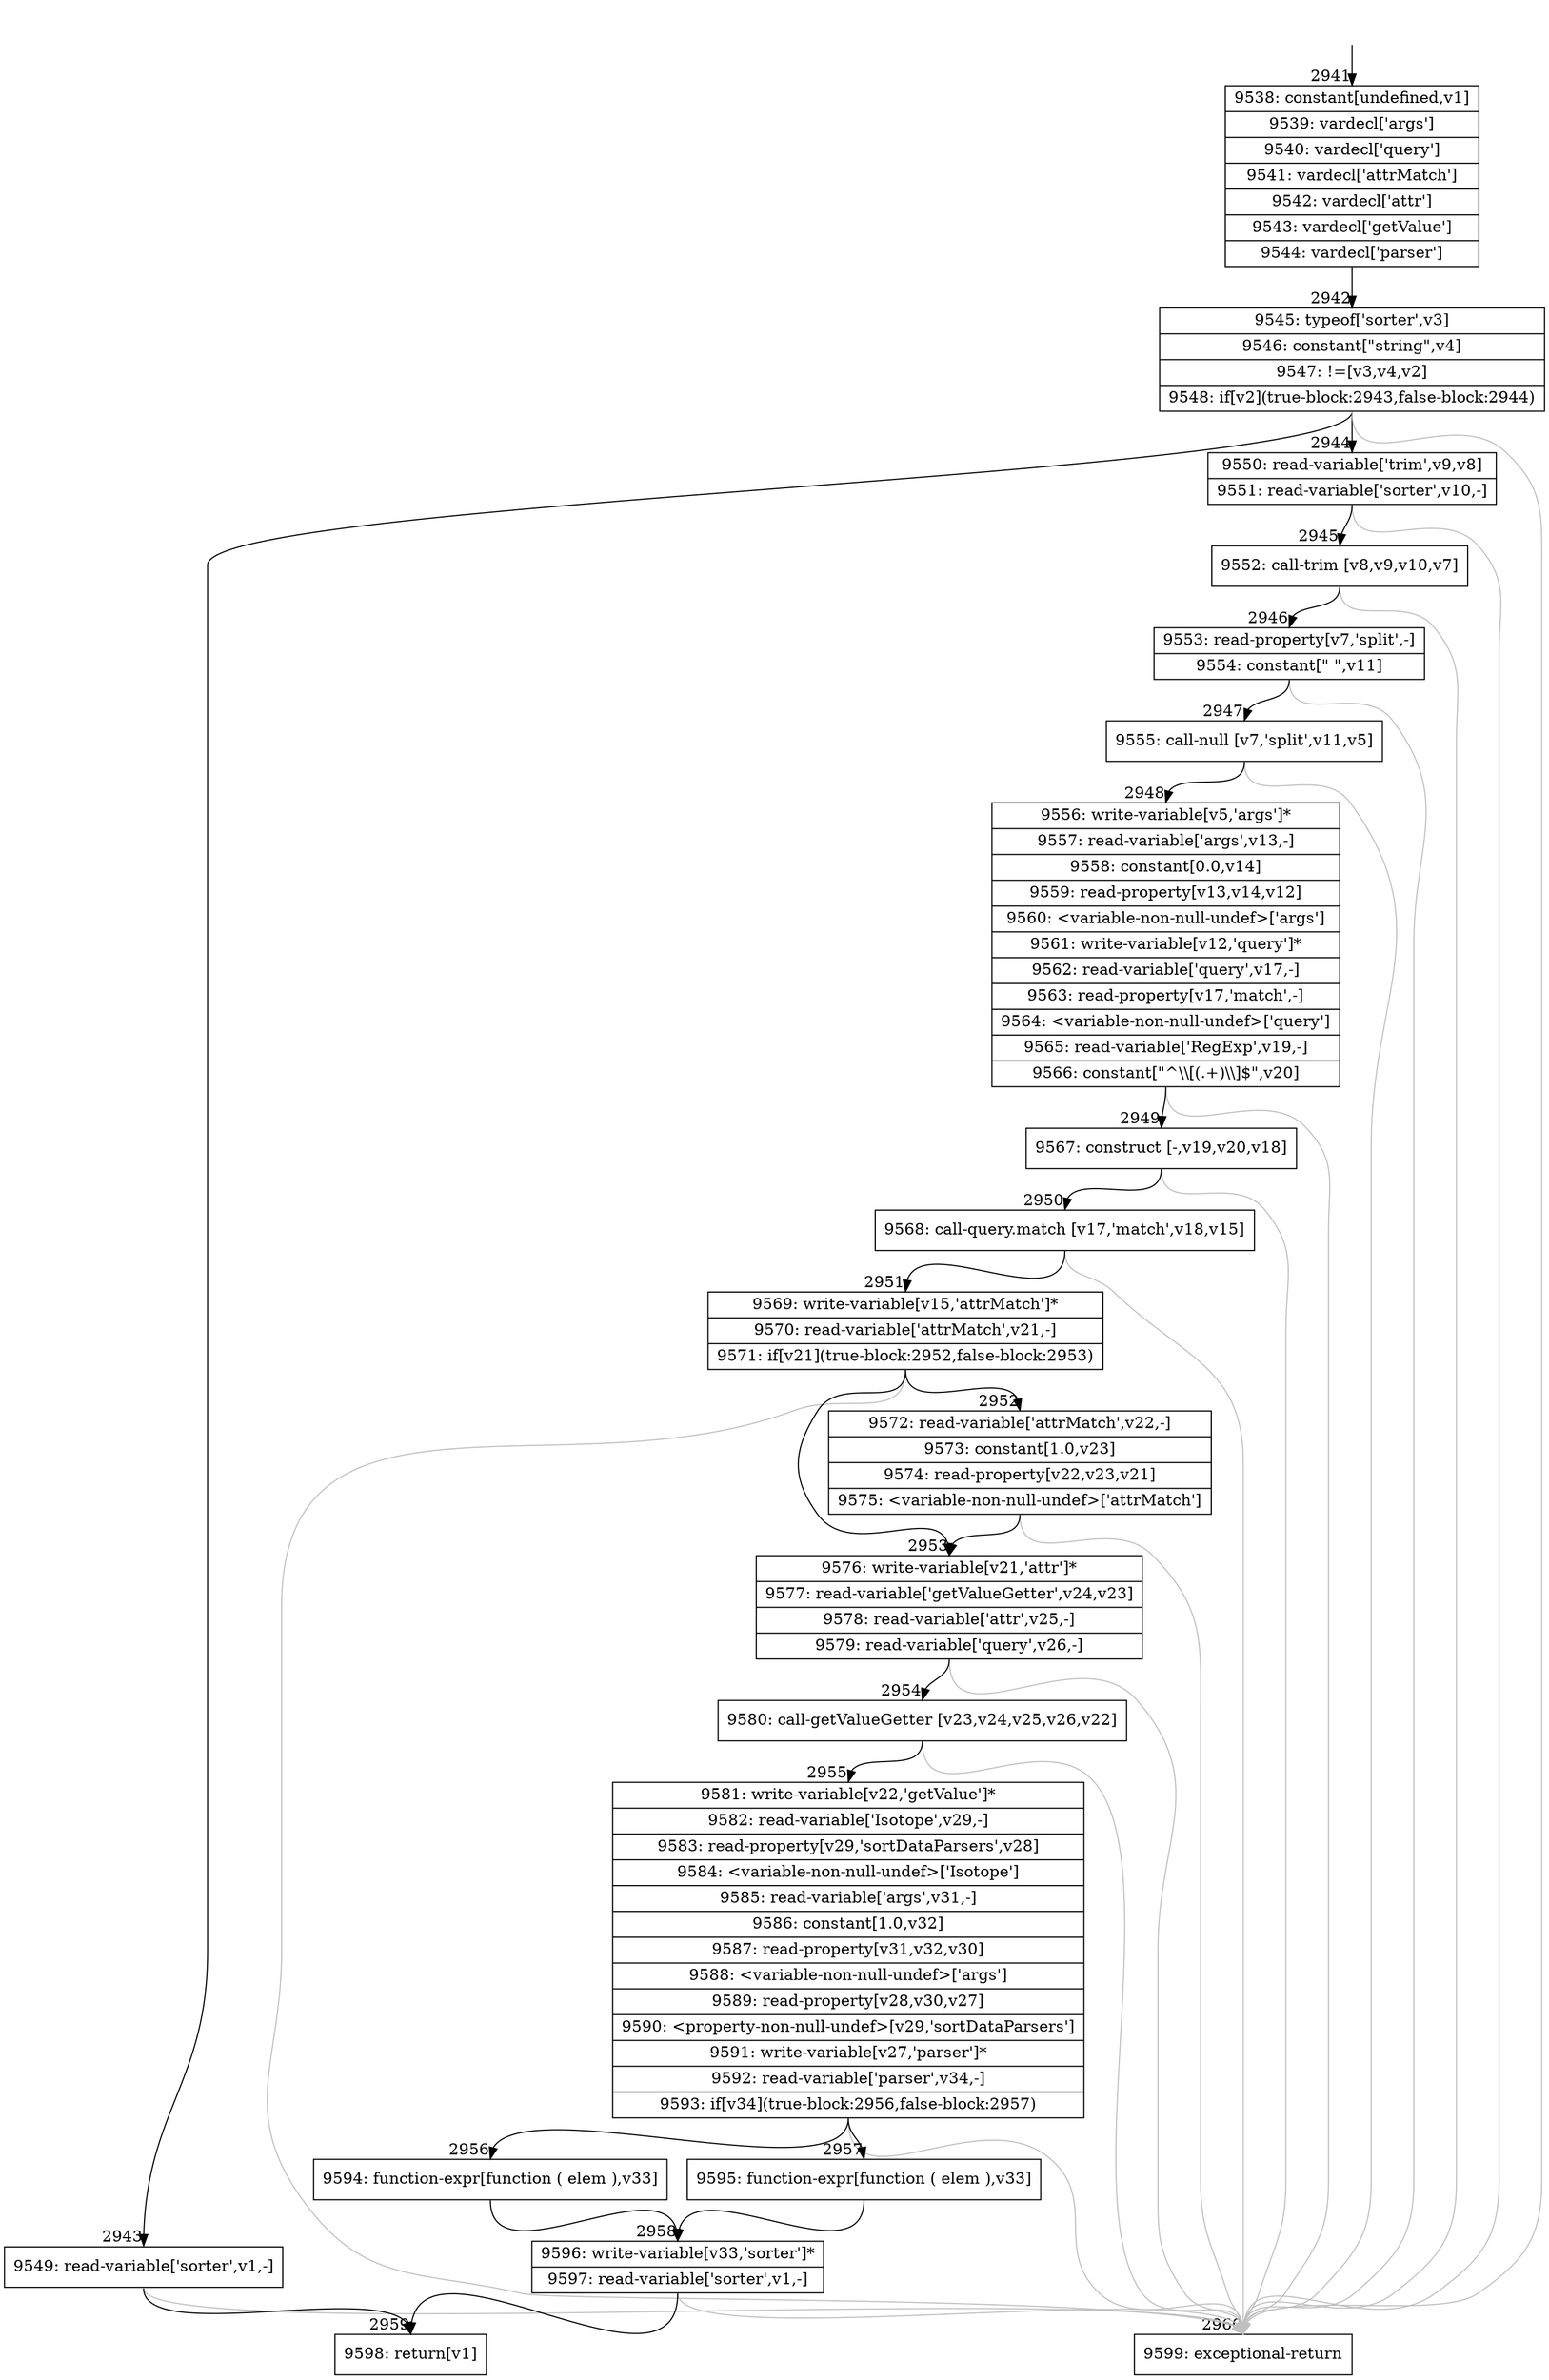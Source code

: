 digraph {
rankdir="TD"
BB_entry274[shape=none,label=""];
BB_entry274 -> BB2941 [tailport=s, headport=n, headlabel="    2941"]
BB2941 [shape=record label="{9538: constant[undefined,v1]|9539: vardecl['args']|9540: vardecl['query']|9541: vardecl['attrMatch']|9542: vardecl['attr']|9543: vardecl['getValue']|9544: vardecl['parser']}" ] 
BB2941 -> BB2942 [tailport=s, headport=n, headlabel="      2942"]
BB2942 [shape=record label="{9545: typeof['sorter',v3]|9546: constant[\"string\",v4]|9547: !=[v3,v4,v2]|9548: if[v2](true-block:2943,false-block:2944)}" ] 
BB2942 -> BB2943 [tailport=s, headport=n, headlabel="      2943"]
BB2942 -> BB2944 [tailport=s, headport=n, headlabel="      2944"]
BB2942 -> BB2960 [tailport=s, headport=n, color=gray, headlabel="      2960"]
BB2943 [shape=record label="{9549: read-variable['sorter',v1,-]}" ] 
BB2943 -> BB2959 [tailport=s, headport=n, headlabel="      2959"]
BB2943 -> BB2960 [tailport=s, headport=n, color=gray]
BB2944 [shape=record label="{9550: read-variable['trim',v9,v8]|9551: read-variable['sorter',v10,-]}" ] 
BB2944 -> BB2945 [tailport=s, headport=n, headlabel="      2945"]
BB2944 -> BB2960 [tailport=s, headport=n, color=gray]
BB2945 [shape=record label="{9552: call-trim [v8,v9,v10,v7]}" ] 
BB2945 -> BB2946 [tailport=s, headport=n, headlabel="      2946"]
BB2945 -> BB2960 [tailport=s, headport=n, color=gray]
BB2946 [shape=record label="{9553: read-property[v7,'split',-]|9554: constant[\" \",v11]}" ] 
BB2946 -> BB2947 [tailport=s, headport=n, headlabel="      2947"]
BB2946 -> BB2960 [tailport=s, headport=n, color=gray]
BB2947 [shape=record label="{9555: call-null [v7,'split',v11,v5]}" ] 
BB2947 -> BB2948 [tailport=s, headport=n, headlabel="      2948"]
BB2947 -> BB2960 [tailport=s, headport=n, color=gray]
BB2948 [shape=record label="{9556: write-variable[v5,'args']*|9557: read-variable['args',v13,-]|9558: constant[0.0,v14]|9559: read-property[v13,v14,v12]|9560: \<variable-non-null-undef\>['args']|9561: write-variable[v12,'query']*|9562: read-variable['query',v17,-]|9563: read-property[v17,'match',-]|9564: \<variable-non-null-undef\>['query']|9565: read-variable['RegExp',v19,-]|9566: constant[\"^\\\\[(.+)\\\\]$\",v20]}" ] 
BB2948 -> BB2949 [tailport=s, headport=n, headlabel="      2949"]
BB2948 -> BB2960 [tailport=s, headport=n, color=gray]
BB2949 [shape=record label="{9567: construct [-,v19,v20,v18]}" ] 
BB2949 -> BB2950 [tailport=s, headport=n, headlabel="      2950"]
BB2949 -> BB2960 [tailport=s, headport=n, color=gray]
BB2950 [shape=record label="{9568: call-query.match [v17,'match',v18,v15]}" ] 
BB2950 -> BB2951 [tailport=s, headport=n, headlabel="      2951"]
BB2950 -> BB2960 [tailport=s, headport=n, color=gray]
BB2951 [shape=record label="{9569: write-variable[v15,'attrMatch']*|9570: read-variable['attrMatch',v21,-]|9571: if[v21](true-block:2952,false-block:2953)}" ] 
BB2951 -> BB2953 [tailport=s, headport=n, headlabel="      2953"]
BB2951 -> BB2952 [tailport=s, headport=n, headlabel="      2952"]
BB2951 -> BB2960 [tailport=s, headport=n, color=gray]
BB2952 [shape=record label="{9572: read-variable['attrMatch',v22,-]|9573: constant[1.0,v23]|9574: read-property[v22,v23,v21]|9575: \<variable-non-null-undef\>['attrMatch']}" ] 
BB2952 -> BB2953 [tailport=s, headport=n]
BB2952 -> BB2960 [tailport=s, headport=n, color=gray]
BB2953 [shape=record label="{9576: write-variable[v21,'attr']*|9577: read-variable['getValueGetter',v24,v23]|9578: read-variable['attr',v25,-]|9579: read-variable['query',v26,-]}" ] 
BB2953 -> BB2954 [tailport=s, headport=n, headlabel="      2954"]
BB2953 -> BB2960 [tailport=s, headport=n, color=gray]
BB2954 [shape=record label="{9580: call-getValueGetter [v23,v24,v25,v26,v22]}" ] 
BB2954 -> BB2955 [tailport=s, headport=n, headlabel="      2955"]
BB2954 -> BB2960 [tailport=s, headport=n, color=gray]
BB2955 [shape=record label="{9581: write-variable[v22,'getValue']*|9582: read-variable['Isotope',v29,-]|9583: read-property[v29,'sortDataParsers',v28]|9584: \<variable-non-null-undef\>['Isotope']|9585: read-variable['args',v31,-]|9586: constant[1.0,v32]|9587: read-property[v31,v32,v30]|9588: \<variable-non-null-undef\>['args']|9589: read-property[v28,v30,v27]|9590: \<property-non-null-undef\>[v29,'sortDataParsers']|9591: write-variable[v27,'parser']*|9592: read-variable['parser',v34,-]|9593: if[v34](true-block:2956,false-block:2957)}" ] 
BB2955 -> BB2956 [tailport=s, headport=n, headlabel="      2956"]
BB2955 -> BB2957 [tailport=s, headport=n, headlabel="      2957"]
BB2955 -> BB2960 [tailport=s, headport=n, color=gray]
BB2956 [shape=record label="{9594: function-expr[function ( elem ),v33]}" ] 
BB2956 -> BB2958 [tailport=s, headport=n, headlabel="      2958"]
BB2957 [shape=record label="{9595: function-expr[function ( elem ),v33]}" ] 
BB2957 -> BB2958 [tailport=s, headport=n]
BB2958 [shape=record label="{9596: write-variable[v33,'sorter']*|9597: read-variable['sorter',v1,-]}" ] 
BB2958 -> BB2959 [tailport=s, headport=n]
BB2958 -> BB2960 [tailport=s, headport=n, color=gray]
BB2959 [shape=record label="{9598: return[v1]}" ] 
BB2960 [shape=record label="{9599: exceptional-return}" ] 
//#$~ 4008
}
